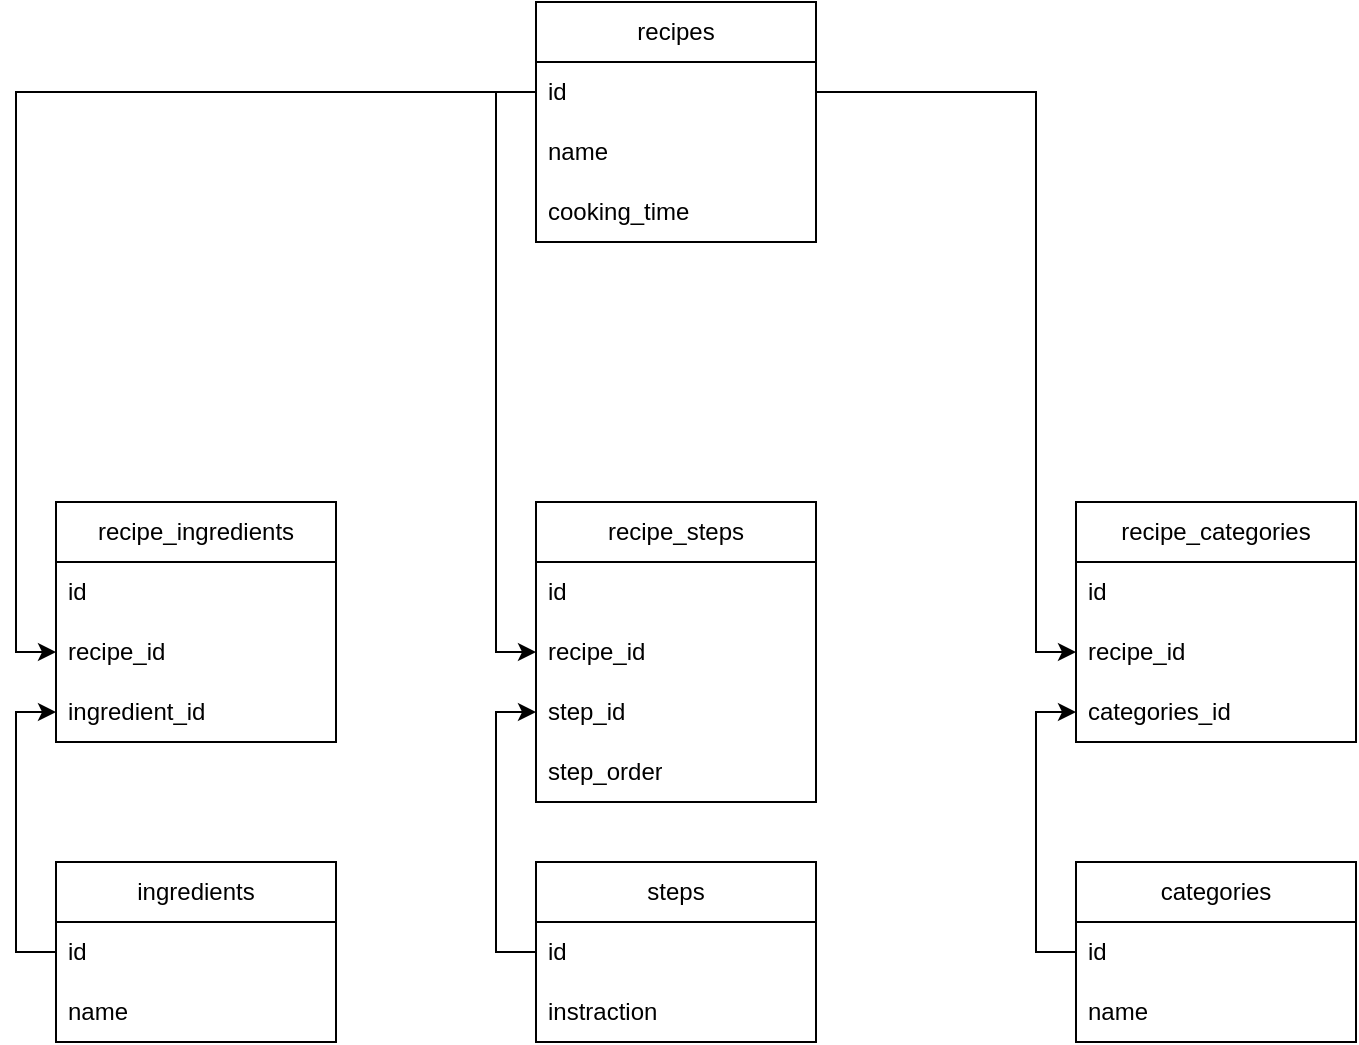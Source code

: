 <mxfile version="27.0.8">
  <diagram name="Page-1" id="pTYxe3_OIoclq87HvccP">
    <mxGraphModel dx="2066" dy="1103" grid="1" gridSize="10" guides="1" tooltips="1" connect="1" arrows="1" fold="1" page="1" pageScale="1" pageWidth="850" pageHeight="1100" math="0" shadow="0">
      <root>
        <mxCell id="0" />
        <mxCell id="1" parent="0" />
        <mxCell id="lzJZ5W37TrcE_G7cNlP--2" value="ingredients" style="swimlane;fontStyle=0;childLayout=stackLayout;horizontal=1;startSize=30;horizontalStack=0;resizeParent=1;resizeParentMax=0;resizeLast=0;collapsible=1;marginBottom=0;whiteSpace=wrap;html=1;" parent="1" vertex="1">
          <mxGeometry x="140" y="650" width="140" height="90" as="geometry" />
        </mxCell>
        <mxCell id="lzJZ5W37TrcE_G7cNlP--3" value="id" style="text;strokeColor=none;fillColor=none;align=left;verticalAlign=middle;spacingLeft=4;spacingRight=4;overflow=hidden;points=[[0,0.5],[1,0.5]];portConstraint=eastwest;rotatable=0;whiteSpace=wrap;html=1;" parent="lzJZ5W37TrcE_G7cNlP--2" vertex="1">
          <mxGeometry y="30" width="140" height="30" as="geometry" />
        </mxCell>
        <mxCell id="lzJZ5W37TrcE_G7cNlP--6" value="name" style="text;strokeColor=none;fillColor=none;align=left;verticalAlign=middle;spacingLeft=4;spacingRight=4;overflow=hidden;points=[[0,0.5],[1,0.5]];portConstraint=eastwest;rotatable=0;whiteSpace=wrap;html=1;" parent="lzJZ5W37TrcE_G7cNlP--2" vertex="1">
          <mxGeometry y="60" width="140" height="30" as="geometry" />
        </mxCell>
        <mxCell id="lzJZ5W37TrcE_G7cNlP--12" value="steps" style="swimlane;fontStyle=0;childLayout=stackLayout;horizontal=1;startSize=30;horizontalStack=0;resizeParent=1;resizeParentMax=0;resizeLast=0;collapsible=1;marginBottom=0;whiteSpace=wrap;html=1;" parent="1" vertex="1">
          <mxGeometry x="380" y="650" width="140" height="90" as="geometry">
            <mxRectangle x="280" y="70" width="70" height="30" as="alternateBounds" />
          </mxGeometry>
        </mxCell>
        <mxCell id="lzJZ5W37TrcE_G7cNlP--13" value="id" style="text;strokeColor=none;fillColor=none;align=left;verticalAlign=middle;spacingLeft=4;spacingRight=4;overflow=hidden;points=[[0,0.5],[1,0.5]];portConstraint=eastwest;rotatable=0;whiteSpace=wrap;html=1;" parent="lzJZ5W37TrcE_G7cNlP--12" vertex="1">
          <mxGeometry y="30" width="140" height="30" as="geometry" />
        </mxCell>
        <mxCell id="lzJZ5W37TrcE_G7cNlP--14" value="instraction" style="text;strokeColor=none;fillColor=none;align=left;verticalAlign=middle;spacingLeft=4;spacingRight=4;overflow=hidden;points=[[0,0.5],[1,0.5]];portConstraint=eastwest;rotatable=0;whiteSpace=wrap;html=1;" parent="lzJZ5W37TrcE_G7cNlP--12" vertex="1">
          <mxGeometry y="60" width="140" height="30" as="geometry" />
        </mxCell>
        <mxCell id="lzJZ5W37TrcE_G7cNlP--16" value="categories" style="swimlane;fontStyle=0;childLayout=stackLayout;horizontal=1;startSize=30;horizontalStack=0;resizeParent=1;resizeParentMax=0;resizeLast=0;collapsible=1;marginBottom=0;whiteSpace=wrap;html=1;" parent="1" vertex="1">
          <mxGeometry x="650" y="650" width="140" height="90" as="geometry" />
        </mxCell>
        <mxCell id="lzJZ5W37TrcE_G7cNlP--17" value="id" style="text;strokeColor=none;fillColor=none;align=left;verticalAlign=middle;spacingLeft=4;spacingRight=4;overflow=hidden;points=[[0,0.5],[1,0.5]];portConstraint=eastwest;rotatable=0;whiteSpace=wrap;html=1;" parent="lzJZ5W37TrcE_G7cNlP--16" vertex="1">
          <mxGeometry y="30" width="140" height="30" as="geometry" />
        </mxCell>
        <mxCell id="lzJZ5W37TrcE_G7cNlP--18" value="name" style="text;strokeColor=none;fillColor=none;align=left;verticalAlign=middle;spacingLeft=4;spacingRight=4;overflow=hidden;points=[[0,0.5],[1,0.5]];portConstraint=eastwest;rotatable=0;whiteSpace=wrap;html=1;" parent="lzJZ5W37TrcE_G7cNlP--16" vertex="1">
          <mxGeometry y="60" width="140" height="30" as="geometry" />
        </mxCell>
        <mxCell id="lzJZ5W37TrcE_G7cNlP--20" value="recipes" style="swimlane;fontStyle=0;childLayout=stackLayout;horizontal=1;startSize=30;horizontalStack=0;resizeParent=1;resizeParentMax=0;resizeLast=0;collapsible=1;marginBottom=0;whiteSpace=wrap;html=1;" parent="1" vertex="1">
          <mxGeometry x="380" y="220" width="140" height="120" as="geometry" />
        </mxCell>
        <mxCell id="lzJZ5W37TrcE_G7cNlP--21" value="id" style="text;strokeColor=none;fillColor=none;align=left;verticalAlign=middle;spacingLeft=4;spacingRight=4;overflow=hidden;points=[[0,0.5],[1,0.5]];portConstraint=eastwest;rotatable=0;whiteSpace=wrap;html=1;" parent="lzJZ5W37TrcE_G7cNlP--20" vertex="1">
          <mxGeometry y="30" width="140" height="30" as="geometry" />
        </mxCell>
        <mxCell id="lzJZ5W37TrcE_G7cNlP--25" value="name" style="text;strokeColor=none;fillColor=none;align=left;verticalAlign=middle;spacingLeft=4;spacingRight=4;overflow=hidden;points=[[0,0.5],[1,0.5]];portConstraint=eastwest;rotatable=0;whiteSpace=wrap;html=1;" parent="lzJZ5W37TrcE_G7cNlP--20" vertex="1">
          <mxGeometry y="60" width="140" height="30" as="geometry" />
        </mxCell>
        <mxCell id="lzJZ5W37TrcE_G7cNlP--22" value="cooking_time" style="text;strokeColor=none;fillColor=none;align=left;verticalAlign=middle;spacingLeft=4;spacingRight=4;overflow=hidden;points=[[0,0.5],[1,0.5]];portConstraint=eastwest;rotatable=0;whiteSpace=wrap;html=1;" parent="lzJZ5W37TrcE_G7cNlP--20" vertex="1">
          <mxGeometry y="90" width="140" height="30" as="geometry" />
        </mxCell>
        <mxCell id="lzJZ5W37TrcE_G7cNlP--26" value="recipe_ingredients" style="swimlane;fontStyle=0;childLayout=stackLayout;horizontal=1;startSize=30;horizontalStack=0;resizeParent=1;resizeParentMax=0;resizeLast=0;collapsible=1;marginBottom=0;whiteSpace=wrap;html=1;" parent="1" vertex="1">
          <mxGeometry x="140" y="470" width="140" height="120" as="geometry" />
        </mxCell>
        <mxCell id="lzJZ5W37TrcE_G7cNlP--27" value="id" style="text;strokeColor=none;fillColor=none;align=left;verticalAlign=middle;spacingLeft=4;spacingRight=4;overflow=hidden;points=[[0,0.5],[1,0.5]];portConstraint=eastwest;rotatable=0;whiteSpace=wrap;html=1;" parent="lzJZ5W37TrcE_G7cNlP--26" vertex="1">
          <mxGeometry y="30" width="140" height="30" as="geometry" />
        </mxCell>
        <mxCell id="lzJZ5W37TrcE_G7cNlP--28" value="recipe_id" style="text;strokeColor=none;fillColor=none;align=left;verticalAlign=middle;spacingLeft=4;spacingRight=4;overflow=hidden;points=[[0,0.5],[1,0.5]];portConstraint=eastwest;rotatable=0;whiteSpace=wrap;html=1;" parent="lzJZ5W37TrcE_G7cNlP--26" vertex="1">
          <mxGeometry y="60" width="140" height="30" as="geometry" />
        </mxCell>
        <mxCell id="lzJZ5W37TrcE_G7cNlP--29" value="ingredient_id" style="text;strokeColor=none;fillColor=none;align=left;verticalAlign=middle;spacingLeft=4;spacingRight=4;overflow=hidden;points=[[0,0.5],[1,0.5]];portConstraint=eastwest;rotatable=0;whiteSpace=wrap;html=1;" parent="lzJZ5W37TrcE_G7cNlP--26" vertex="1">
          <mxGeometry y="90" width="140" height="30" as="geometry" />
        </mxCell>
        <mxCell id="e8_u9FlyjwoXB6aYKOSo-6" value="recipe_steps" style="swimlane;fontStyle=0;childLayout=stackLayout;horizontal=1;startSize=30;horizontalStack=0;resizeParent=1;resizeParentMax=0;resizeLast=0;collapsible=1;marginBottom=0;whiteSpace=wrap;html=1;" vertex="1" parent="1">
          <mxGeometry x="380" y="470" width="140" height="150" as="geometry" />
        </mxCell>
        <mxCell id="e8_u9FlyjwoXB6aYKOSo-7" value="id" style="text;strokeColor=none;fillColor=none;align=left;verticalAlign=middle;spacingLeft=4;spacingRight=4;overflow=hidden;points=[[0,0.5],[1,0.5]];portConstraint=eastwest;rotatable=0;whiteSpace=wrap;html=1;" vertex="1" parent="e8_u9FlyjwoXB6aYKOSo-6">
          <mxGeometry y="30" width="140" height="30" as="geometry" />
        </mxCell>
        <mxCell id="e8_u9FlyjwoXB6aYKOSo-8" value="recipe_id" style="text;strokeColor=none;fillColor=none;align=left;verticalAlign=middle;spacingLeft=4;spacingRight=4;overflow=hidden;points=[[0,0.5],[1,0.5]];portConstraint=eastwest;rotatable=0;whiteSpace=wrap;html=1;" vertex="1" parent="e8_u9FlyjwoXB6aYKOSo-6">
          <mxGeometry y="60" width="140" height="30" as="geometry" />
        </mxCell>
        <mxCell id="e8_u9FlyjwoXB6aYKOSo-9" value="step_id" style="text;strokeColor=none;fillColor=none;align=left;verticalAlign=middle;spacingLeft=4;spacingRight=4;overflow=hidden;points=[[0,0.5],[1,0.5]];portConstraint=eastwest;rotatable=0;whiteSpace=wrap;html=1;" vertex="1" parent="e8_u9FlyjwoXB6aYKOSo-6">
          <mxGeometry y="90" width="140" height="30" as="geometry" />
        </mxCell>
        <mxCell id="e8_u9FlyjwoXB6aYKOSo-25" value="step_order" style="text;strokeColor=none;fillColor=none;align=left;verticalAlign=middle;spacingLeft=4;spacingRight=4;overflow=hidden;points=[[0,0.5],[1,0.5]];portConstraint=eastwest;rotatable=0;whiteSpace=wrap;html=1;" vertex="1" parent="e8_u9FlyjwoXB6aYKOSo-6">
          <mxGeometry y="120" width="140" height="30" as="geometry" />
        </mxCell>
        <mxCell id="e8_u9FlyjwoXB6aYKOSo-11" style="edgeStyle=orthogonalEdgeStyle;rounded=0;orthogonalLoop=1;jettySize=auto;html=1;exitX=0;exitY=0.5;exitDx=0;exitDy=0;entryX=0;entryY=0.5;entryDx=0;entryDy=0;" edge="1" parent="1" source="lzJZ5W37TrcE_G7cNlP--13" target="e8_u9FlyjwoXB6aYKOSo-9">
          <mxGeometry relative="1" as="geometry" />
        </mxCell>
        <mxCell id="e8_u9FlyjwoXB6aYKOSo-13" value="recipe_categories" style="swimlane;fontStyle=0;childLayout=stackLayout;horizontal=1;startSize=30;horizontalStack=0;resizeParent=1;resizeParentMax=0;resizeLast=0;collapsible=1;marginBottom=0;whiteSpace=wrap;html=1;" vertex="1" parent="1">
          <mxGeometry x="650" y="470" width="140" height="120" as="geometry" />
        </mxCell>
        <mxCell id="e8_u9FlyjwoXB6aYKOSo-14" value="id" style="text;strokeColor=none;fillColor=none;align=left;verticalAlign=middle;spacingLeft=4;spacingRight=4;overflow=hidden;points=[[0,0.5],[1,0.5]];portConstraint=eastwest;rotatable=0;whiteSpace=wrap;html=1;" vertex="1" parent="e8_u9FlyjwoXB6aYKOSo-13">
          <mxGeometry y="30" width="140" height="30" as="geometry" />
        </mxCell>
        <mxCell id="e8_u9FlyjwoXB6aYKOSo-15" value="recipe_id" style="text;strokeColor=none;fillColor=none;align=left;verticalAlign=middle;spacingLeft=4;spacingRight=4;overflow=hidden;points=[[0,0.5],[1,0.5]];portConstraint=eastwest;rotatable=0;whiteSpace=wrap;html=1;" vertex="1" parent="e8_u9FlyjwoXB6aYKOSo-13">
          <mxGeometry y="60" width="140" height="30" as="geometry" />
        </mxCell>
        <mxCell id="e8_u9FlyjwoXB6aYKOSo-16" value="categories_id" style="text;strokeColor=none;fillColor=none;align=left;verticalAlign=middle;spacingLeft=4;spacingRight=4;overflow=hidden;points=[[0,0.5],[1,0.5]];portConstraint=eastwest;rotatable=0;whiteSpace=wrap;html=1;" vertex="1" parent="e8_u9FlyjwoXB6aYKOSo-13">
          <mxGeometry y="90" width="140" height="30" as="geometry" />
        </mxCell>
        <mxCell id="e8_u9FlyjwoXB6aYKOSo-18" style="edgeStyle=orthogonalEdgeStyle;rounded=0;orthogonalLoop=1;jettySize=auto;html=1;exitX=0;exitY=0.5;exitDx=0;exitDy=0;entryX=0;entryY=0.5;entryDx=0;entryDy=0;" edge="1" parent="1" source="lzJZ5W37TrcE_G7cNlP--17" target="e8_u9FlyjwoXB6aYKOSo-16">
          <mxGeometry relative="1" as="geometry" />
        </mxCell>
        <mxCell id="e8_u9FlyjwoXB6aYKOSo-19" style="edgeStyle=orthogonalEdgeStyle;rounded=0;orthogonalLoop=1;jettySize=auto;html=1;exitX=0;exitY=0.5;exitDx=0;exitDy=0;entryX=0;entryY=0.5;entryDx=0;entryDy=0;" edge="1" parent="1" source="lzJZ5W37TrcE_G7cNlP--3" target="lzJZ5W37TrcE_G7cNlP--29">
          <mxGeometry relative="1" as="geometry" />
        </mxCell>
        <mxCell id="e8_u9FlyjwoXB6aYKOSo-20" style="edgeStyle=orthogonalEdgeStyle;rounded=0;orthogonalLoop=1;jettySize=auto;html=1;exitX=0;exitY=0.5;exitDx=0;exitDy=0;entryX=0;entryY=0.5;entryDx=0;entryDy=0;" edge="1" parent="1" source="lzJZ5W37TrcE_G7cNlP--21" target="lzJZ5W37TrcE_G7cNlP--28">
          <mxGeometry relative="1" as="geometry" />
        </mxCell>
        <mxCell id="e8_u9FlyjwoXB6aYKOSo-22" style="edgeStyle=orthogonalEdgeStyle;rounded=0;orthogonalLoop=1;jettySize=auto;html=1;exitX=1;exitY=0.5;exitDx=0;exitDy=0;entryX=0;entryY=0.5;entryDx=0;entryDy=0;" edge="1" parent="1" source="lzJZ5W37TrcE_G7cNlP--21" target="e8_u9FlyjwoXB6aYKOSo-15">
          <mxGeometry relative="1" as="geometry">
            <Array as="points">
              <mxPoint x="630" y="265" />
              <mxPoint x="630" y="545" />
            </Array>
          </mxGeometry>
        </mxCell>
        <mxCell id="e8_u9FlyjwoXB6aYKOSo-23" style="edgeStyle=orthogonalEdgeStyle;rounded=0;orthogonalLoop=1;jettySize=auto;html=1;exitX=0;exitY=0.5;exitDx=0;exitDy=0;entryX=0;entryY=0.5;entryDx=0;entryDy=0;" edge="1" parent="1" source="lzJZ5W37TrcE_G7cNlP--21" target="e8_u9FlyjwoXB6aYKOSo-8">
          <mxGeometry relative="1" as="geometry" />
        </mxCell>
      </root>
    </mxGraphModel>
  </diagram>
</mxfile>
